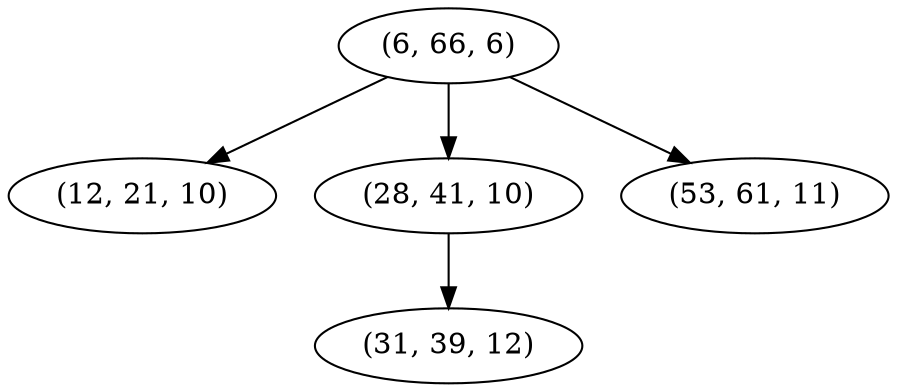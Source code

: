 digraph tree {
    "(6, 66, 6)";
    "(12, 21, 10)";
    "(28, 41, 10)";
    "(31, 39, 12)";
    "(53, 61, 11)";
    "(6, 66, 6)" -> "(12, 21, 10)";
    "(6, 66, 6)" -> "(28, 41, 10)";
    "(6, 66, 6)" -> "(53, 61, 11)";
    "(28, 41, 10)" -> "(31, 39, 12)";
}
